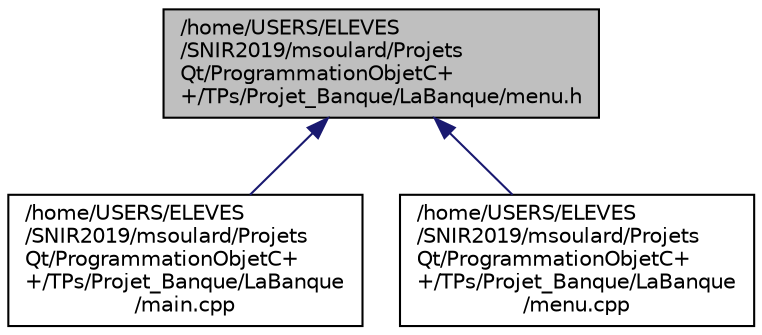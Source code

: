 digraph "/home/USERS/ELEVES/SNIR2019/msoulard/ProjetsQt/ProgrammationObjetC++/TPs/Projet_Banque/LaBanque/menu.h"
{
  edge [fontname="Helvetica",fontsize="10",labelfontname="Helvetica",labelfontsize="10"];
  node [fontname="Helvetica",fontsize="10",shape=record];
  Node6 [label="/home/USERS/ELEVES\l/SNIR2019/msoulard/Projets\lQt/ProgrammationObjetC+\l+/TPs/Projet_Banque/LaBanque/menu.h",height=0.2,width=0.4,color="black", fillcolor="grey75", style="filled", fontcolor="black"];
  Node6 -> Node7 [dir="back",color="midnightblue",fontsize="10",style="solid",fontname="Helvetica"];
  Node7 [label="/home/USERS/ELEVES\l/SNIR2019/msoulard/Projets\lQt/ProgrammationObjetC+\l+/TPs/Projet_Banque/LaBanque\l/main.cpp",height=0.2,width=0.4,color="black", fillcolor="white", style="filled",URL="$main_8cpp.html",tooltip="main "];
  Node6 -> Node8 [dir="back",color="midnightblue",fontsize="10",style="solid",fontname="Helvetica"];
  Node8 [label="/home/USERS/ELEVES\l/SNIR2019/msoulard/Projets\lQt/ProgrammationObjetC+\l+/TPs/Projet_Banque/LaBanque\l/menu.cpp",height=0.2,width=0.4,color="black", fillcolor="white", style="filled",URL="$menu_8cpp.html"];
}
